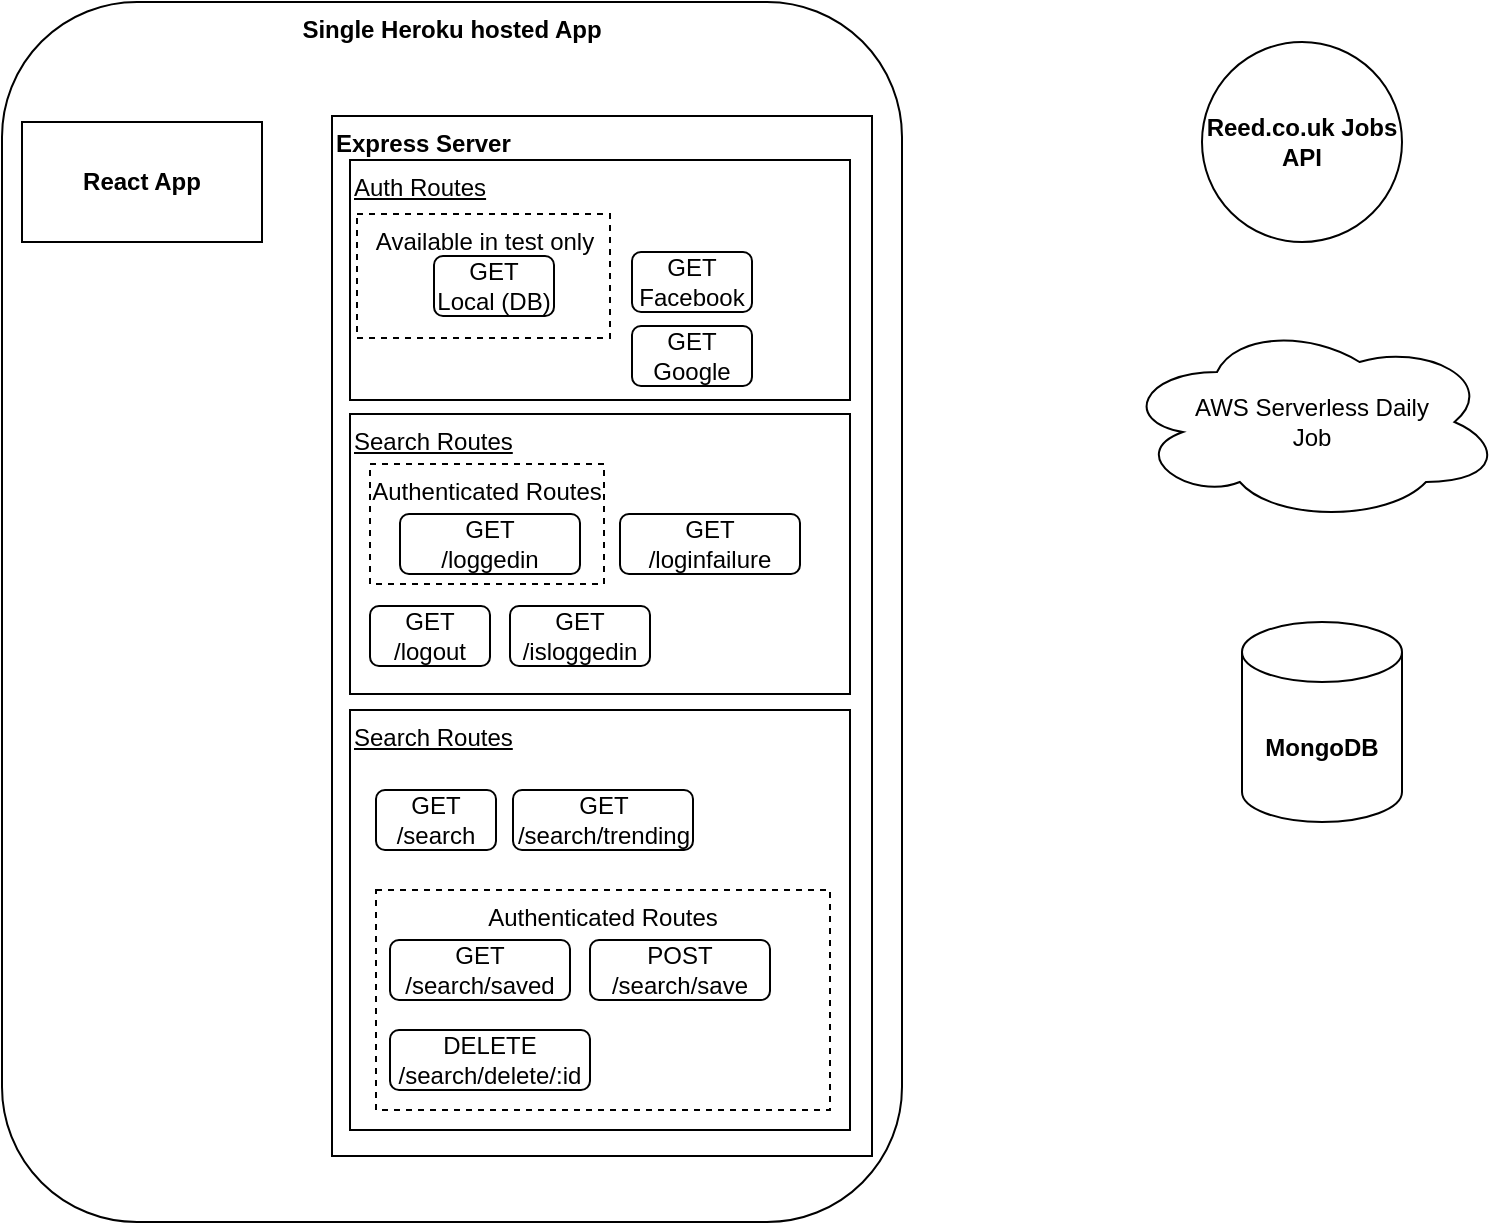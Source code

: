 <mxfile version="14.0.1" type="device"><diagram id="nCPorMQm1CPmdn6k1aG3" name="Page-1"><mxGraphModel dx="1186" dy="591" grid="1" gridSize="10" guides="1" tooltips="1" connect="1" arrows="1" fold="1" page="1" pageScale="1" pageWidth="850" pageHeight="1100" math="0" shadow="0"><root><mxCell id="0"/><mxCell id="1" parent="0"/><mxCell id="vlpbJgmByiendaCnosAc-7" value="Single Heroku hosted App" style="rounded=1;whiteSpace=wrap;html=1;align=center;verticalAlign=top;fontStyle=1" vertex="1" parent="1"><mxGeometry x="30" y="30" width="450" height="610" as="geometry"/></mxCell><mxCell id="vlpbJgmByiendaCnosAc-1" value="MongoDB" style="shape=cylinder3;whiteSpace=wrap;html=1;boundedLbl=1;backgroundOutline=1;size=15;fontStyle=1" vertex="1" parent="1"><mxGeometry x="650" y="340" width="80" height="100" as="geometry"/></mxCell><mxCell id="vlpbJgmByiendaCnosAc-3" value="AWS Serverless Daily &lt;br&gt;Job" style="ellipse;shape=cloud;whiteSpace=wrap;html=1;" vertex="1" parent="1"><mxGeometry x="590" y="190" width="190" height="100" as="geometry"/></mxCell><mxCell id="vlpbJgmByiendaCnosAc-5" value="React App" style="rounded=0;whiteSpace=wrap;html=1;fontStyle=1" vertex="1" parent="1"><mxGeometry x="40" y="90" width="120" height="60" as="geometry"/></mxCell><mxCell id="vlpbJgmByiendaCnosAc-8" value="Reed.co.uk Jobs API" style="ellipse;whiteSpace=wrap;html=1;aspect=fixed;rounded=1;align=center;fontStyle=1" vertex="1" parent="1"><mxGeometry x="630" y="50" width="100" height="100" as="geometry"/></mxCell><mxCell id="vlpbJgmByiendaCnosAc-35" value="" style="group" vertex="1" connectable="0" parent="1"><mxGeometry x="230" y="87" width="270" height="530" as="geometry"/></mxCell><mxCell id="vlpbJgmByiendaCnosAc-2" value="Express Server" style="rounded=0;whiteSpace=wrap;html=1;align=left;verticalAlign=top;fontStyle=1" vertex="1" parent="vlpbJgmByiendaCnosAc-35"><mxGeometry x="-35" width="270" height="520" as="geometry"/></mxCell><mxCell id="vlpbJgmByiendaCnosAc-15" value="" style="group" vertex="1" connectable="0" parent="vlpbJgmByiendaCnosAc-35"><mxGeometry x="-26" y="31" width="250" height="110" as="geometry"/></mxCell><mxCell id="vlpbJgmByiendaCnosAc-9" value="&lt;span style=&quot;font-weight: normal&quot;&gt;&lt;u&gt;Auth Routes&lt;/u&gt;&lt;/span&gt;" style="rounded=0;whiteSpace=wrap;html=1;align=left;verticalAlign=top;fontStyle=1" vertex="1" parent="vlpbJgmByiendaCnosAc-15"><mxGeometry y="-9" width="250" height="120" as="geometry"/></mxCell><mxCell id="vlpbJgmByiendaCnosAc-14" value="Available in test only" style="rounded=0;whiteSpace=wrap;html=1;align=center;dashed=1;verticalAlign=top;" vertex="1" parent="vlpbJgmByiendaCnosAc-15"><mxGeometry x="3.5" y="18" width="126.5" height="62" as="geometry"/></mxCell><mxCell id="vlpbJgmByiendaCnosAc-11" value="GET&lt;br&gt;Google" style="rounded=1;whiteSpace=wrap;html=1;align=center;" vertex="1" parent="vlpbJgmByiendaCnosAc-15"><mxGeometry x="141" y="74" width="60" height="30" as="geometry"/></mxCell><mxCell id="vlpbJgmByiendaCnosAc-12" value="GET Facebook" style="rounded=1;whiteSpace=wrap;html=1;align=center;" vertex="1" parent="vlpbJgmByiendaCnosAc-15"><mxGeometry x="141" y="37" width="60" height="30" as="geometry"/></mxCell><mxCell id="vlpbJgmByiendaCnosAc-13" value="GET &lt;br&gt;Local (DB)" style="rounded=1;whiteSpace=wrap;html=1;align=center;" vertex="1" parent="vlpbJgmByiendaCnosAc-15"><mxGeometry x="42" y="39" width="60" height="30" as="geometry"/></mxCell><mxCell id="vlpbJgmByiendaCnosAc-16" value="" style="group" vertex="1" connectable="0" parent="vlpbJgmByiendaCnosAc-35"><mxGeometry x="-26" y="297" width="250" height="210" as="geometry"/></mxCell><mxCell id="vlpbJgmByiendaCnosAc-17" value="&lt;span style=&quot;font-weight: normal&quot;&gt;&lt;u&gt;Search Routes&lt;/u&gt;&lt;/span&gt;" style="rounded=0;whiteSpace=wrap;html=1;align=left;verticalAlign=top;fontStyle=1" vertex="1" parent="vlpbJgmByiendaCnosAc-16"><mxGeometry width="250" height="210" as="geometry"/></mxCell><mxCell id="vlpbJgmByiendaCnosAc-18" value="Authenticated Routes" style="rounded=0;whiteSpace=wrap;html=1;align=center;dashed=1;verticalAlign=top;" vertex="1" parent="vlpbJgmByiendaCnosAc-16"><mxGeometry x="13" y="90" width="227" height="110" as="geometry"/></mxCell><mxCell id="vlpbJgmByiendaCnosAc-19" value="GET&lt;br&gt;/search" style="rounded=1;whiteSpace=wrap;html=1;align=center;" vertex="1" parent="vlpbJgmByiendaCnosAc-16"><mxGeometry x="13" y="40" width="60" height="30" as="geometry"/></mxCell><mxCell id="vlpbJgmByiendaCnosAc-22" value="GET&lt;br&gt;/search/trending" style="rounded=1;whiteSpace=wrap;html=1;align=center;" vertex="1" parent="vlpbJgmByiendaCnosAc-16"><mxGeometry x="81.5" y="40" width="90" height="30" as="geometry"/></mxCell><mxCell id="vlpbJgmByiendaCnosAc-23" value="GET&lt;br&gt;/search/saved" style="rounded=1;whiteSpace=wrap;html=1;align=center;" vertex="1" parent="vlpbJgmByiendaCnosAc-16"><mxGeometry x="20" y="115" width="90" height="30" as="geometry"/></mxCell><mxCell id="vlpbJgmByiendaCnosAc-24" value="POST&lt;br&gt;/search/save" style="rounded=1;whiteSpace=wrap;html=1;align=center;" vertex="1" parent="vlpbJgmByiendaCnosAc-16"><mxGeometry x="120" y="115" width="90" height="30" as="geometry"/></mxCell><mxCell id="vlpbJgmByiendaCnosAc-25" value="DELETE&lt;br&gt;/search/delete/:id" style="rounded=1;whiteSpace=wrap;html=1;align=center;" vertex="1" parent="vlpbJgmByiendaCnosAc-16"><mxGeometry x="20" y="160" width="100" height="30" as="geometry"/></mxCell><mxCell id="vlpbJgmByiendaCnosAc-27" value="&lt;span style=&quot;font-weight: normal&quot;&gt;&lt;u&gt;Search Routes&lt;/u&gt;&lt;/span&gt;" style="rounded=0;whiteSpace=wrap;html=1;align=left;verticalAlign=top;fontStyle=1" vertex="1" parent="vlpbJgmByiendaCnosAc-35"><mxGeometry x="-26" y="149" width="250" height="140" as="geometry"/></mxCell><mxCell id="vlpbJgmByiendaCnosAc-28" value="Authenticated Routes" style="rounded=0;whiteSpace=wrap;html=1;align=center;dashed=1;verticalAlign=top;" vertex="1" parent="vlpbJgmByiendaCnosAc-35"><mxGeometry x="-16" y="174" width="117" height="60" as="geometry"/></mxCell><mxCell id="vlpbJgmByiendaCnosAc-29" value="GET&lt;br&gt;/logout" style="rounded=1;whiteSpace=wrap;html=1;align=center;" vertex="1" parent="vlpbJgmByiendaCnosAc-35"><mxGeometry x="-16" y="245" width="60" height="30" as="geometry"/></mxCell><mxCell id="vlpbJgmByiendaCnosAc-30" value="GET&lt;br&gt;/loginfailure" style="rounded=1;whiteSpace=wrap;html=1;align=center;" vertex="1" parent="vlpbJgmByiendaCnosAc-35"><mxGeometry x="109" y="199" width="90" height="30" as="geometry"/></mxCell><mxCell id="vlpbJgmByiendaCnosAc-31" value="GET&lt;br&gt;/loggedin" style="rounded=1;whiteSpace=wrap;html=1;align=center;" vertex="1" parent="vlpbJgmByiendaCnosAc-35"><mxGeometry x="-1" y="199" width="90" height="30" as="geometry"/></mxCell><mxCell id="vlpbJgmByiendaCnosAc-34" value="GET&lt;br&gt;/isloggedin" style="rounded=1;whiteSpace=wrap;html=1;align=center;" vertex="1" parent="vlpbJgmByiendaCnosAc-35"><mxGeometry x="54" y="245" width="70" height="30" as="geometry"/></mxCell></root></mxGraphModel></diagram></mxfile>